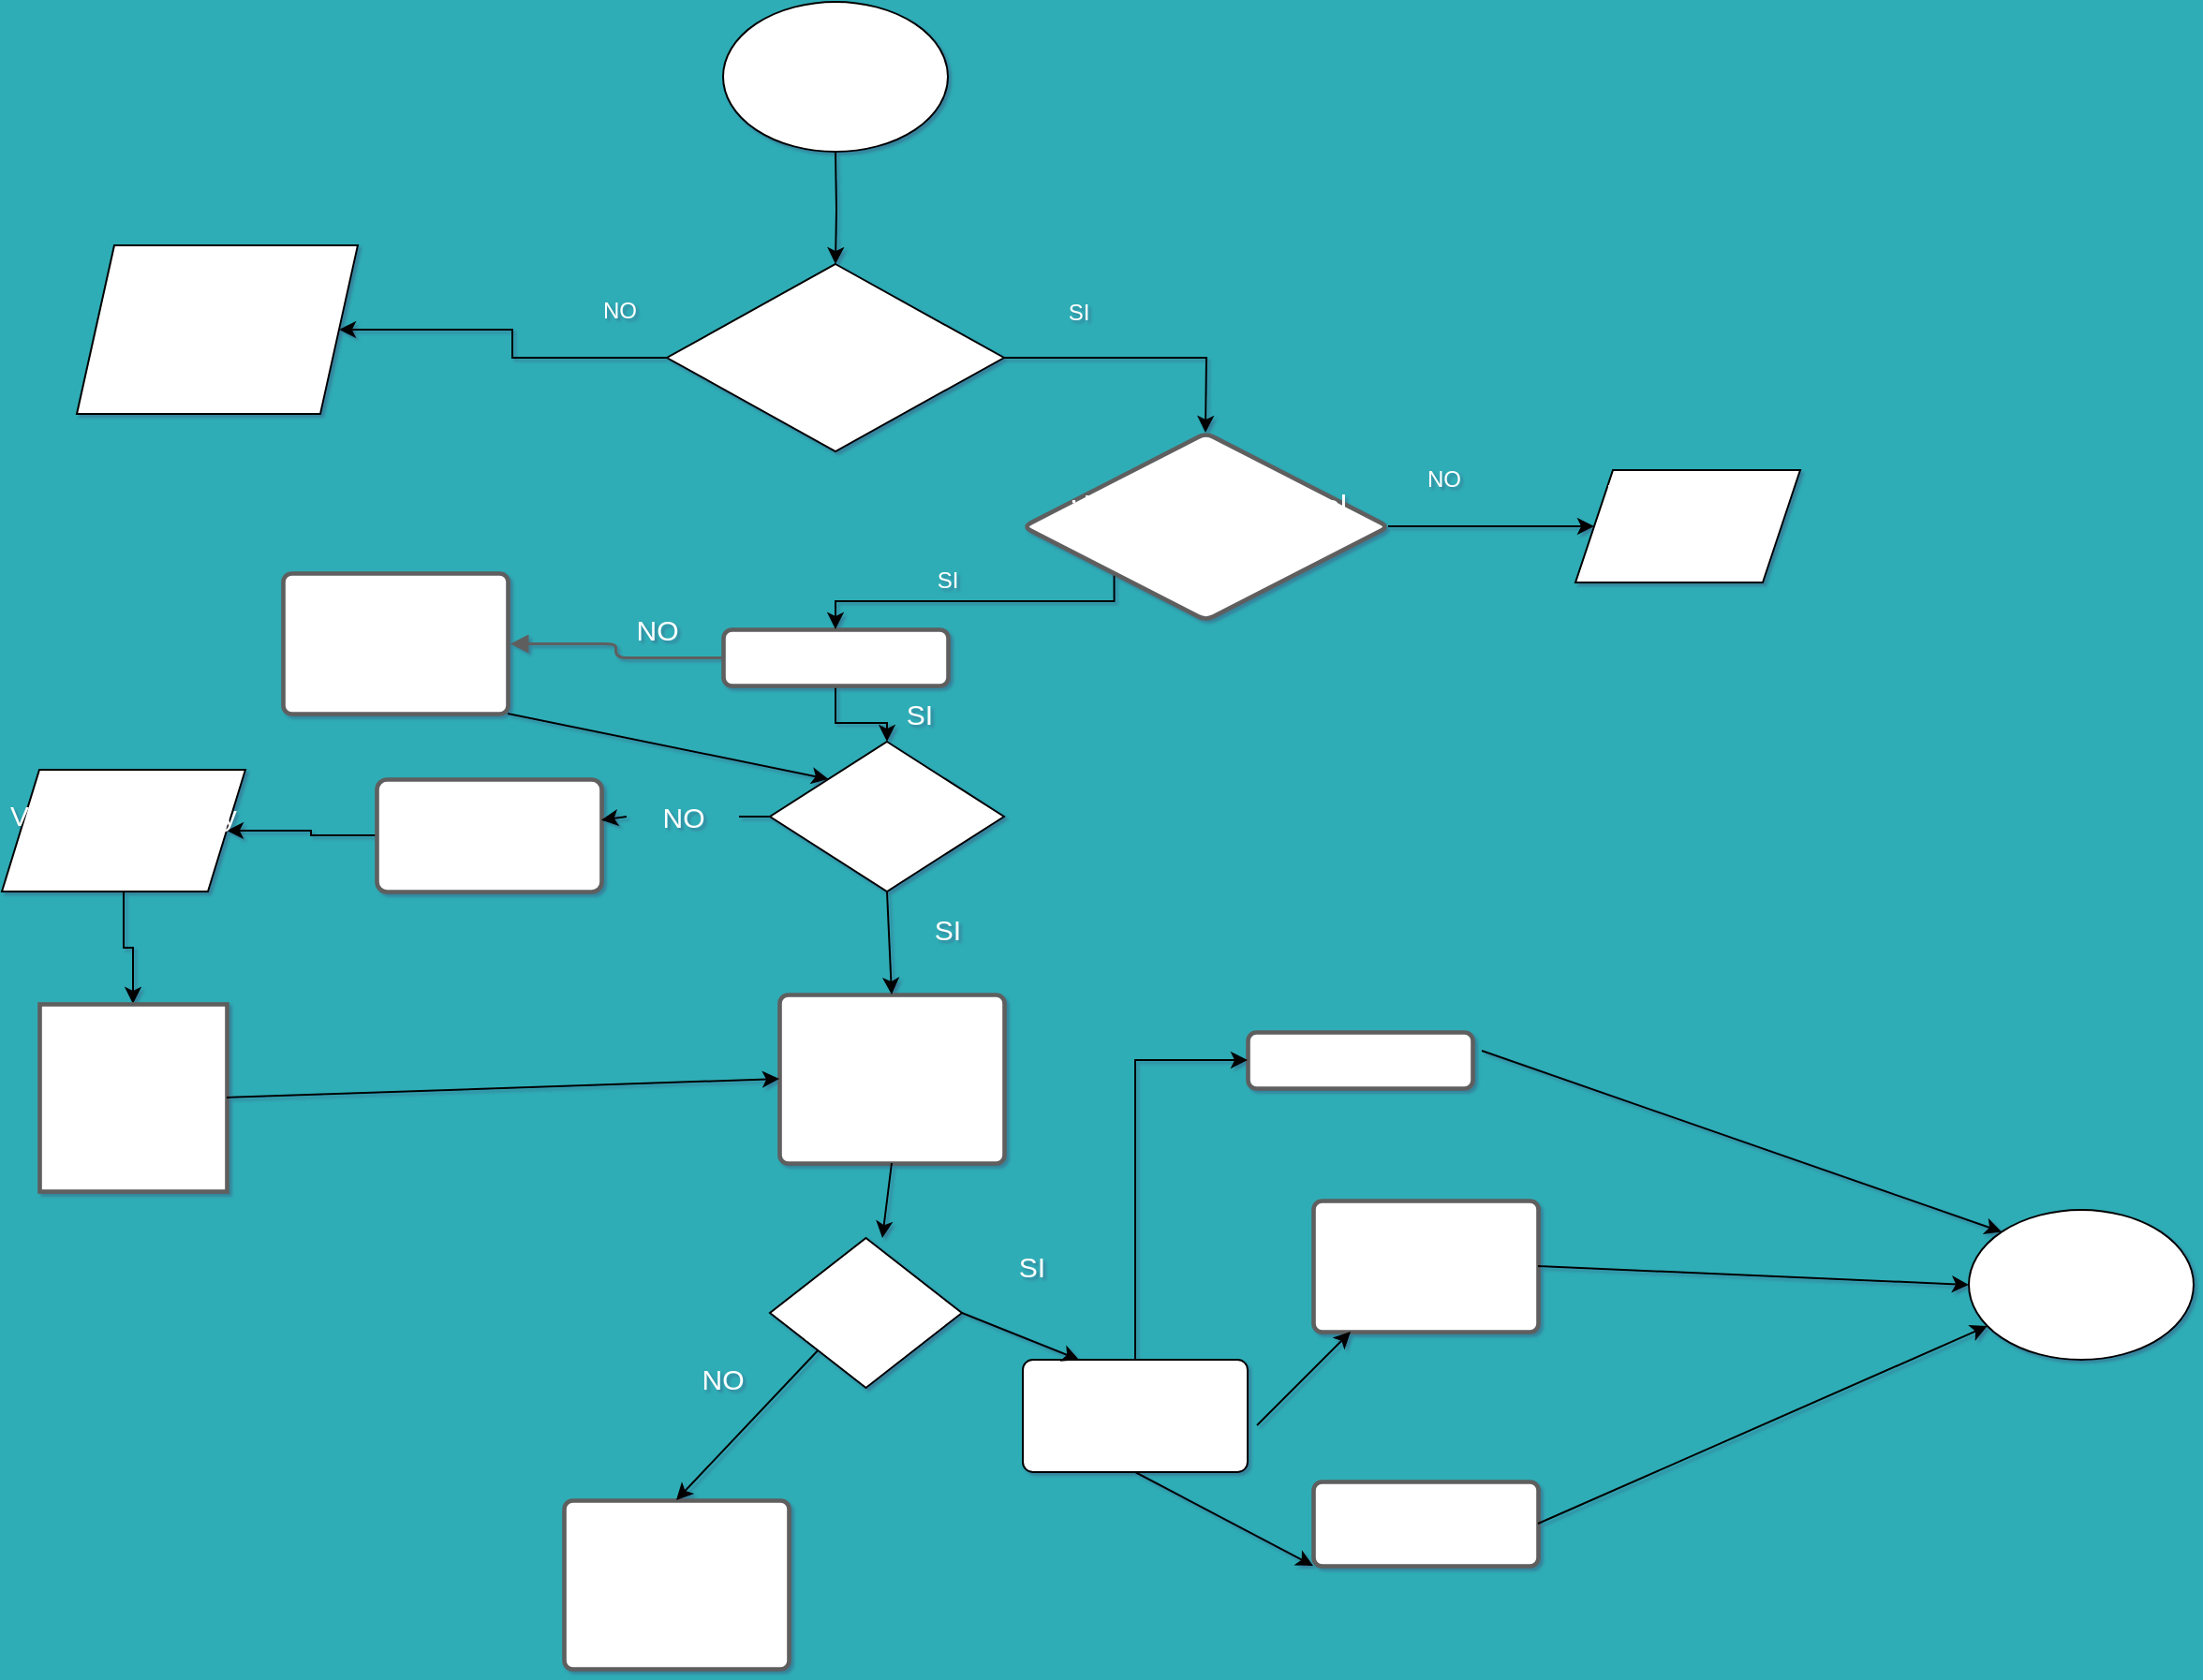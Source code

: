 <mxfile>
    <diagram id="CpZNiwzoSfX_rWeDw6iG" name="Página-1">
        <mxGraphModel dx="2088" dy="1536" grid="0" gridSize="10" guides="1" tooltips="1" connect="1" arrows="1" fold="1" page="0" pageScale="1" pageWidth="827" pageHeight="1169" background="#2fadb6" math="0" shadow="1">
            <root>
                <mxCell id="0"/>
                <mxCell id="1" parent="0"/>
                <mxCell id="2" value="" style="edgeStyle=orthogonalEdgeStyle;rounded=0;orthogonalLoop=1;jettySize=auto;html=1;fontColor=#FFFFFF;" parent="1" target="17" edge="1">
                    <mxGeometry relative="1" as="geometry">
                        <mxPoint x="465" y="30" as="sourcePoint"/>
                    </mxGeometry>
                </mxCell>
                <mxCell id="3" value="" style="edgeStyle=orthogonalEdgeStyle;rounded=0;orthogonalLoop=1;jettySize=auto;html=1;fontSize=15;fontColor=#FFFFFF;" parent="1" source="4" target="18" edge="1">
                    <mxGeometry relative="1" as="geometry"/>
                </mxCell>
                <mxCell id="4" value="&lt;font style=&quot;font-size: 15px;&quot;&gt;¿Es absoluta?&lt;/font&gt;" style="html=1;overflow=block;blockSpacing=1;whiteSpace=wrap;fontSize=16.7;fontColor=#FFFFFF;align=center;spacing=9;strokeColor=#5e5e5e;strokeOpacity=100;rounded=1;absoluteArcSize=1;arcSize=9;strokeWidth=2.3;lucidId=QAVwTuL_2CKN;" parent="1" vertex="1">
                    <mxGeometry x="405" y="285" width="120" height="30" as="geometry"/>
                </mxCell>
                <mxCell id="5" value="" style="html=1;jettySize=18;whiteSpace=wrap;overflow=block;blockSpacing=1;fontSize=13;strokeColor=#5E5E5E;strokeWidth=1.5;rounded=1;arcSize=12;edgeStyle=orthogonalEdgeStyle;startArrow=none;endArrow=block;endFill=1;exitX=-0.009;exitY=0.5;exitPerimeter=0;entryX=1.009;entryY=0.5;entryPerimeter=0;lucidId=tCVw2TLulJtK;fontColor=#FFFFFF;" parent="1" source="4" target="6" edge="1">
                    <mxGeometry width="100" height="100" relative="1" as="geometry">
                        <Array as="points"/>
                    </mxGeometry>
                </mxCell>
                <mxCell id="6" value="Debe convertirse en absoluto." style="html=1;overflow=block;blockSpacing=1;whiteSpace=wrap;fontSize=16.7;fontColor=#FFFFFF;align=center;spacing=9;strokeColor=#5e5e5e;strokeOpacity=100;rounded=1;absoluteArcSize=1;arcSize=9;strokeWidth=2.3;lucidId=uCVw2UkculYf;" parent="1" vertex="1">
                    <mxGeometry x="170" y="255" width="120" height="75" as="geometry"/>
                </mxCell>
                <mxCell id="7" value="Leer,extraer y filtrar los links dentro del md" style="html=1;overflow=block;blockSpacing=1;whiteSpace=wrap;fontSize=16.7;fontColor=#FFFFFF;align=center;spacing=9;strokeColor=#5e5e5e;strokeOpacity=100;rounded=1;absoluteArcSize=1;arcSize=9;strokeWidth=2.3;lucidId=XSVwmcdzPD4x;" parent="1" vertex="1">
                    <mxGeometry x="435" y="480" width="120" height="90" as="geometry"/>
                </mxCell>
                <mxCell id="8" value="&lt;div style=&quot;display: flex; justify-content: center; text-align: center; align-items: baseline; font-size: 0; line-height: 1.25;margin-top: -2px;&quot;&gt;&lt;span&gt;&lt;span style=&quot;font-size: 16.7px;&quot;&gt;&lt;font color=&quot;#ffffff&quot;&gt;mostrar:&lt;/font&gt;&lt;/span&gt;&lt;/span&gt;&lt;span&gt;&lt;span style=&quot;font-size: 16.7px;&quot;&gt;&lt;font color=&quot;#ffffff&quot;&gt;&lt;br&gt;&lt;/font&gt;&lt;/span&gt;&lt;/span&gt;&lt;span&gt;&lt;span style=&quot;font-size: 16.7px;&quot;&gt;&lt;font color=&quot;#ffffff&quot;&gt;href.&lt;br&gt;&lt;/font&gt;&lt;/span&gt;&lt;/span&gt;&lt;/div&gt;&lt;div style=&quot;display: flex; justify-content: center; text-align: center; align-items: baseline; font-size: 0; line-height: 1.25;margin-top: -2px;&quot;&gt;&lt;span&gt;&lt;span style=&quot;font-size: 16.7px;&quot;&gt;&lt;font color=&quot;#ffffff&quot;&gt;text.&lt;br&gt;&lt;/font&gt;&lt;/span&gt;&lt;/span&gt;&lt;/div&gt;&lt;div style=&quot;display: flex; justify-content: center; text-align: center; align-items: baseline; font-size: 0; line-height: 1.25;margin-top: -2px;&quot;&gt;&lt;span&gt;&lt;span style=&quot;font-size: 16.7px;&quot;&gt;&lt;font color=&quot;#ffffff&quot;&gt;file&lt;/font&gt;&lt;br&gt;&lt;/span&gt;&lt;/span&gt;&lt;/div&gt;&lt;div style=&quot;display: flex; justify-content: center; text-align: center; align-items: baseline; font-size: 0; line-height: 1.25;margin-top: -2px;&quot;&gt;&lt;span&gt;&lt;/span&gt;&lt;/div&gt;" style="html=1;overflow=block;blockSpacing=1;whiteSpace=wrap;fontSize=13;spacing=3.8;strokeColor=#5e5e5e;strokeOpacity=100;rounded=1;absoluteArcSize=1;arcSize=9;strokeWidth=2.3;lucidId=UYVwmEeU0mq1;" parent="1" vertex="1">
                    <mxGeometry x="320" y="750" width="120" height="90" as="geometry"/>
                </mxCell>
                <mxCell id="9" value="--validate" style="html=1;overflow=block;blockSpacing=1;whiteSpace=wrap;fontSize=16.7;fontColor=#FFFFFF;align=center;spacing=3.8;strokeColor=#5e5e5e;strokeOpacity=100;rounded=1;absoluteArcSize=1;arcSize=9;strokeWidth=2.3;lucidId=51VwcDXR8I9M;" parent="1" vertex="1">
                    <mxGeometry x="685" y="500" width="120" height="30" as="geometry"/>
                </mxCell>
                <mxCell id="10" value="--stats" style="html=1;overflow=block;blockSpacing=1;whiteSpace=wrap;fontSize=16.7;fontColor=#FFFFFF;align=center;spacing=9;strokeColor=#5e5e5e;strokeOpacity=100;rounded=1;absoluteArcSize=1;arcSize=9;strokeWidth=2.3;lucidId=c2VwHnbgLJNR;" parent="1" vertex="1">
                    <mxGeometry x="720" y="740" width="120" height="45" as="geometry"/>
                </mxCell>
                <mxCell id="11" value="--validate/--stats" style="html=1;overflow=block;blockSpacing=1;whiteSpace=wrap;fontSize=16.7;fontColor=#FFFFFF;align=center;spacing=9;strokeColor=#5e5e5e;strokeOpacity=100;rounded=1;absoluteArcSize=1;arcSize=9;strokeWidth=2.3;lucidId=i3Vwpi19mpar;" parent="1" vertex="1">
                    <mxGeometry x="720" y="590" width="120" height="70" as="geometry"/>
                </mxCell>
                <mxCell id="12" value="" style="edgeStyle=orthogonalEdgeStyle;rounded=0;orthogonalLoop=1;jettySize=auto;html=1;entryX=1;entryY=0.5;entryDx=0;entryDy=0;fontColor=#FFFFFF;" parent="1" source="13" target="43" edge="1">
                    <mxGeometry relative="1" as="geometry">
                        <mxPoint x="150" y="395" as="targetPoint"/>
                    </mxGeometry>
                </mxCell>
                <mxCell id="13" value="Es un directorio" style="whiteSpace=wrap;html=1;fontSize=16.7;strokeColor=#5e5e5e;fontColor=#FFFFFF;spacing=9;rounded=1;arcSize=9;strokeWidth=2.3;" parent="1" vertex="1">
                    <mxGeometry x="220" y="365" width="120" height="60" as="geometry"/>
                </mxCell>
                <mxCell id="14" value="" style="edgeStyle=orthogonalEdgeStyle;rounded=0;orthogonalLoop=1;jettySize=auto;html=1;fontSize=15;exitX=0.5;exitY=1;exitDx=0;exitDy=0;fontColor=#FFFFFF;" parent="1" source="43" target="15" edge="1">
                    <mxGeometry relative="1" as="geometry">
                        <mxPoint x="90" y="437.5" as="sourcePoint"/>
                    </mxGeometry>
                </mxCell>
                <mxCell id="15" value="Extraer archivos md" style="whiteSpace=wrap;html=1;fontSize=16.7;strokeColor=#5e5e5e;fontColor=#FFFFFF;spacing=9;rounded=1;arcSize=0;strokeWidth=2.3;" parent="1" vertex="1">
                    <mxGeometry x="40" y="485" width="100" height="100" as="geometry"/>
                </mxCell>
                <mxCell id="16" value="" style="edgeStyle=orthogonalEdgeStyle;rounded=0;orthogonalLoop=1;jettySize=auto;html=1;fontColor=#FFFFFF;" parent="1" source="17" target="41" edge="1">
                    <mxGeometry relative="1" as="geometry">
                        <mxPoint x="257.5" y="140" as="targetPoint"/>
                    </mxGeometry>
                </mxCell>
                <mxCell id="17" value="¿La usuaria me paso&lt;br&gt;una ruta?" style="rhombus;whiteSpace=wrap;html=1;fontColor=#FFFFFF;" parent="1" vertex="1">
                    <mxGeometry x="375" y="90" width="180" height="100" as="geometry"/>
                </mxCell>
                <mxCell id="18" value="¿Es un archivo md?" style="rhombus;whiteSpace=wrap;html=1;fontColor=#FFFFFF;" parent="1" vertex="1">
                    <mxGeometry x="430" y="345" width="125" height="80" as="geometry"/>
                </mxCell>
                <mxCell id="19" style="edgeStyle=orthogonalEdgeStyle;rounded=0;orthogonalLoop=1;jettySize=auto;html=1;exitX=0;exitY=1;exitDx=0;exitDy=0;fontColor=#FFFFFF;" parent="1" source="21" target="4" edge="1">
                    <mxGeometry relative="1" as="geometry">
                        <Array as="points">
                            <mxPoint x="614" y="270"/>
                            <mxPoint x="465" y="270"/>
                        </Array>
                    </mxGeometry>
                </mxCell>
                <mxCell id="20" value="" style="edgeStyle=orthogonalEdgeStyle;rounded=0;orthogonalLoop=1;jettySize=auto;html=1;fontSize=12;fontColor=#FFFFFF;" parent="1" source="21" target="42" edge="1">
                    <mxGeometry relative="1" as="geometry">
                        <mxPoint x="827" y="230" as="targetPoint"/>
                    </mxGeometry>
                </mxCell>
                <mxCell id="21" value="¿La ruta existe en el computador?" style="rhombus;whiteSpace=wrap;html=1;fontSize=16.7;strokeColor=#5e5e5e;fontColor=#FFFFFF;spacing=9;rounded=1;arcSize=9;strokeWidth=2.3;" parent="1" vertex="1">
                    <mxGeometry x="565" y="180" width="195" height="100" as="geometry"/>
                </mxCell>
                <mxCell id="22" value="" style="endArrow=classic;html=1;rounded=0;exitX=1;exitY=0.5;exitDx=0;exitDy=0;entryX=0.5;entryY=0;entryDx=0;entryDy=0;fontColor=#FFFFFF;" parent="1" source="17" target="21" edge="1">
                    <mxGeometry width="50" height="50" relative="1" as="geometry">
                        <mxPoint x="650" y="110" as="sourcePoint"/>
                        <mxPoint x="700" y="60" as="targetPoint"/>
                        <Array as="points">
                            <mxPoint x="663" y="140"/>
                        </Array>
                    </mxGeometry>
                </mxCell>
                <mxCell id="23" value="NO" style="text;html=1;strokeColor=none;fillColor=none;align=center;verticalAlign=middle;whiteSpace=wrap;rounded=0;fontColor=#FFFFFF;" parent="1" vertex="1">
                    <mxGeometry x="320" y="100" width="60" height="30" as="geometry"/>
                </mxCell>
                <mxCell id="24" value="SI" style="text;html=1;strokeColor=none;fillColor=none;align=center;verticalAlign=middle;whiteSpace=wrap;rounded=0;fontColor=#FFFFFF;" parent="1" vertex="1">
                    <mxGeometry x="565" y="101" width="60" height="30" as="geometry"/>
                </mxCell>
                <mxCell id="25" value="&lt;font style=&quot;font-size: 12px;&quot;&gt;SI&lt;/font&gt;" style="text;html=1;strokeColor=none;fillColor=none;align=center;verticalAlign=middle;whiteSpace=wrap;rounded=0;fontSize=20;fontColor=#FFFFFF;" parent="1" vertex="1">
                    <mxGeometry x="495" y="240" width="60" height="30" as="geometry"/>
                </mxCell>
                <mxCell id="26" value="NO" style="text;html=1;strokeColor=none;fillColor=none;align=center;verticalAlign=middle;whiteSpace=wrap;rounded=0;fontSize=12;fontColor=#FFFFFF;" parent="1" vertex="1">
                    <mxGeometry x="760" y="190" width="60" height="30" as="geometry"/>
                </mxCell>
                <mxCell id="27" value="SI" style="text;html=1;strokeColor=none;fillColor=none;align=center;verticalAlign=middle;whiteSpace=wrap;rounded=0;fontSize=15;fontColor=#FFFFFF;" parent="1" vertex="1">
                    <mxGeometry x="495" y="430" width="60" height="30" as="geometry"/>
                </mxCell>
                <mxCell id="28" value="" style="endArrow=classic;html=1;rounded=0;fontSize=15;exitX=0.5;exitY=1;exitDx=0;exitDy=0;fontColor=#FFFFFF;" parent="1" source="7" edge="1">
                    <mxGeometry width="50" height="50" relative="1" as="geometry">
                        <mxPoint x="424" y="620" as="sourcePoint"/>
                        <mxPoint x="490" y="610" as="targetPoint"/>
                    </mxGeometry>
                </mxCell>
                <mxCell id="29" value="" style="endArrow=classic;html=1;rounded=0;fontSize=15;exitX=0;exitY=0.5;exitDx=0;exitDy=0;startArrow=none;fontColor=#FFFFFF;" parent="1" source="45" target="13" edge="1">
                    <mxGeometry width="50" height="50" relative="1" as="geometry">
                        <mxPoint x="345" y="435" as="sourcePoint"/>
                        <mxPoint x="395" y="385" as="targetPoint"/>
                    </mxGeometry>
                </mxCell>
                <mxCell id="30" value="" style="endArrow=classic;html=1;rounded=0;fontSize=15;exitX=1;exitY=1;exitDx=0;exitDy=0;entryX=0;entryY=0;entryDx=0;entryDy=0;fontColor=#FFFFFF;" parent="1" source="6" target="18" edge="1">
                    <mxGeometry width="50" height="50" relative="1" as="geometry">
                        <mxPoint x="320" y="500" as="sourcePoint"/>
                        <mxPoint x="370" y="450" as="targetPoint"/>
                    </mxGeometry>
                </mxCell>
                <mxCell id="31" value="NO" style="text;html=1;strokeColor=none;fillColor=none;align=center;verticalAlign=middle;whiteSpace=wrap;rounded=0;fontSize=15;fontColor=#FFFFFF;" parent="1" vertex="1">
                    <mxGeometry x="340" y="270" width="60" height="30" as="geometry"/>
                </mxCell>
                <mxCell id="32" value="SI" style="text;html=1;strokeColor=none;fillColor=none;align=center;verticalAlign=middle;whiteSpace=wrap;rounded=0;fontSize=15;fontColor=#FFFFFF;" parent="1" vertex="1">
                    <mxGeometry x="480" y="315" width="60" height="30" as="geometry"/>
                </mxCell>
                <mxCell id="33" value="" style="endArrow=classic;html=1;rounded=0;fontSize=15;entryX=0.5;entryY=0;entryDx=0;entryDy=0;exitX=0.5;exitY=1;exitDx=0;exitDy=0;fontColor=#FFFFFF;" parent="1" source="18" target="7" edge="1">
                    <mxGeometry width="50" height="50" relative="1" as="geometry">
                        <mxPoint x="330" y="450" as="sourcePoint"/>
                        <mxPoint x="380" y="400" as="targetPoint"/>
                    </mxGeometry>
                </mxCell>
                <mxCell id="34" value="Leer opciones" style="rounded=1;whiteSpace=wrap;html=1;fontSize=15;arcSize=9;fontColor=#FFFFFF;" parent="1" vertex="1">
                    <mxGeometry x="565" y="675" width="120" height="60" as="geometry"/>
                </mxCell>
                <mxCell id="35" value="" style="endArrow=classic;html=1;rounded=0;fontSize=15;exitX=0.5;exitY=0;exitDx=0;exitDy=0;fontColor=#FFFFFF;" parent="1" source="34" target="9" edge="1">
                    <mxGeometry width="50" height="50" relative="1" as="geometry">
                        <mxPoint x="390" y="340" as="sourcePoint"/>
                        <mxPoint x="420" y="290" as="targetPoint"/>
                        <Array as="points">
                            <mxPoint x="625" y="515"/>
                        </Array>
                    </mxGeometry>
                </mxCell>
                <mxCell id="36" value="" style="endArrow=classic;html=1;rounded=0;fontSize=15;entryX=0;entryY=1;entryDx=0;entryDy=0;exitX=0.5;exitY=1;exitDx=0;exitDy=0;fontColor=#FFFFFF;" parent="1" source="34" target="10" edge="1">
                    <mxGeometry width="50" height="50" relative="1" as="geometry">
                        <mxPoint x="660" y="810" as="sourcePoint"/>
                        <mxPoint x="710" y="760" as="targetPoint"/>
                    </mxGeometry>
                </mxCell>
                <mxCell id="37" value="" style="endArrow=classic;html=1;rounded=0;fontSize=15;exitX=1;exitY=0.5;exitDx=0;exitDy=0;entryX=0;entryY=0.5;entryDx=0;entryDy=0;fontColor=#FFFFFF;" parent="1" source="11" target="40" edge="1">
                    <mxGeometry width="50" height="50" relative="1" as="geometry">
                        <mxPoint x="980" y="630" as="sourcePoint"/>
                        <mxPoint x="1060" y="635" as="targetPoint"/>
                    </mxGeometry>
                </mxCell>
                <mxCell id="38" value="" style="endArrow=classic;html=1;rounded=0;fontSize=15;exitX=1;exitY=0.5;exitDx=0;exitDy=0;entryX=0;entryY=0.5;entryDx=0;entryDy=0;fontColor=#FFFFFF;" parent="1" source="15" target="7" edge="1">
                    <mxGeometry width="50" height="50" relative="1" as="geometry">
                        <mxPoint x="140" y="520" as="sourcePoint"/>
                        <mxPoint x="190" y="470" as="targetPoint"/>
                    </mxGeometry>
                </mxCell>
                <mxCell id="39" value="Inicio" style="ellipse;whiteSpace=wrap;html=1;fontSize=15;fontColor=#FFFFFF;" parent="1" vertex="1">
                    <mxGeometry x="405" y="-50" width="120" height="80" as="geometry"/>
                </mxCell>
                <mxCell id="40" value="Fin" style="ellipse;whiteSpace=wrap;html=1;fontSize=15;fontColor=#FFFFFF;" parent="1" vertex="1">
                    <mxGeometry x="1070" y="595" width="120" height="80" as="geometry"/>
                </mxCell>
                <mxCell id="41" value="Error: Inserta &lt;br&gt;una ruta por favor" style="shape=parallelogram;perimeter=parallelogramPerimeter;whiteSpace=wrap;html=1;fixedSize=1;fontSize=15;fontColor=#FFFFFF;" parent="1" vertex="1">
                    <mxGeometry x="60" y="80" width="150" height="90" as="geometry"/>
                </mxCell>
                <mxCell id="42" value="Error: Inserta&lt;br style=&quot;border-color: var(--border-color);&quot;&gt;una ruta por favor" style="shape=parallelogram;perimeter=parallelogramPerimeter;whiteSpace=wrap;html=1;fixedSize=1;fontSize=15;fontColor=#FFFFFF;" parent="1" vertex="1">
                    <mxGeometry x="860" y="200" width="120" height="60" as="geometry"/>
                </mxCell>
                <mxCell id="43" value="Verificamos si hay mas archivos" style="shape=parallelogram;perimeter=parallelogramPerimeter;whiteSpace=wrap;html=1;fixedSize=1;fontSize=15;fontColor=#FFFFFF;" parent="1" vertex="1">
                    <mxGeometry x="20" y="360" width="130" height="65" as="geometry"/>
                </mxCell>
                <mxCell id="44" value="" style="endArrow=none;html=1;rounded=0;fontSize=15;exitX=0;exitY=0.5;exitDx=0;exitDy=0;fontColor=#FFFFFF;" parent="1" source="18" target="45" edge="1">
                    <mxGeometry width="50" height="50" relative="1" as="geometry">
                        <mxPoint x="430" y="385" as="sourcePoint"/>
                        <mxPoint x="340" y="391" as="targetPoint"/>
                    </mxGeometry>
                </mxCell>
                <mxCell id="45" value="NO" style="text;html=1;strokeColor=none;fillColor=none;align=center;verticalAlign=middle;whiteSpace=wrap;rounded=0;fontSize=15;fontColor=#FFFFFF;" parent="1" vertex="1">
                    <mxGeometry x="353.5" y="370" width="60" height="30" as="geometry"/>
                </mxCell>
                <mxCell id="46" value="¿Hay opciones?" style="rhombus;whiteSpace=wrap;html=1;fontSize=15;fontColor=#FFFFFF;" parent="1" vertex="1">
                    <mxGeometry x="430" y="610" width="102.5" height="80" as="geometry"/>
                </mxCell>
                <mxCell id="47" value="" style="endArrow=classic;html=1;rounded=0;fontSize=15;exitX=1;exitY=0.5;exitDx=0;exitDy=0;entryX=0.25;entryY=0;entryDx=0;entryDy=0;fontColor=#FFFFFF;" parent="1" source="46" target="34" edge="1">
                    <mxGeometry width="50" height="50" relative="1" as="geometry">
                        <mxPoint x="540" y="660" as="sourcePoint"/>
                        <mxPoint x="590" y="610" as="targetPoint"/>
                    </mxGeometry>
                </mxCell>
                <mxCell id="48" value="" style="endArrow=classic;html=1;rounded=0;fontSize=15;entryX=0.5;entryY=0;entryDx=0;entryDy=0;exitX=0;exitY=1;exitDx=0;exitDy=0;fontColor=#FFFFFF;" parent="1" source="46" target="8" edge="1">
                    <mxGeometry width="50" height="50" relative="1" as="geometry">
                        <mxPoint x="370" y="730" as="sourcePoint"/>
                        <mxPoint x="420" y="680" as="targetPoint"/>
                    </mxGeometry>
                </mxCell>
                <mxCell id="49" value="SI" style="text;html=1;strokeColor=none;fillColor=none;align=center;verticalAlign=middle;whiteSpace=wrap;rounded=0;fontSize=15;fontColor=#FFFFFF;" parent="1" vertex="1">
                    <mxGeometry x="540" y="610" width="60" height="30" as="geometry"/>
                </mxCell>
                <mxCell id="50" value="NO" style="text;html=1;strokeColor=none;fillColor=none;align=center;verticalAlign=middle;whiteSpace=wrap;rounded=0;fontSize=15;fontColor=#FFFFFF;" parent="1" vertex="1">
                    <mxGeometry x="375" y="670" width="60" height="30" as="geometry"/>
                </mxCell>
                <mxCell id="51" value="" style="endArrow=classic;html=1;rounded=0;fontSize=15;fontColor=#FFFFFF;" parent="1" edge="1">
                    <mxGeometry width="50" height="50" relative="1" as="geometry">
                        <mxPoint x="690" y="710" as="sourcePoint"/>
                        <mxPoint x="740" y="660" as="targetPoint"/>
                    </mxGeometry>
                </mxCell>
                <mxCell id="52" value="" style="endArrow=classic;html=1;rounded=0;fontSize=15;entryX=0;entryY=0;entryDx=0;entryDy=0;fontColor=#FFFFFF;" parent="1" target="40" edge="1">
                    <mxGeometry width="50" height="50" relative="1" as="geometry">
                        <mxPoint x="810" y="510" as="sourcePoint"/>
                        <mxPoint x="940" y="490" as="targetPoint"/>
                    </mxGeometry>
                </mxCell>
                <mxCell id="53" value="" style="endArrow=classic;html=1;rounded=0;fontSize=15;exitX=1;exitY=0.5;exitDx=0;exitDy=0;fontColor=#FFFFFF;" parent="1" source="10" target="40" edge="1">
                    <mxGeometry width="50" height="50" relative="1" as="geometry">
                        <mxPoint x="890" y="770" as="sourcePoint"/>
                        <mxPoint x="940" y="720" as="targetPoint"/>
                    </mxGeometry>
                </mxCell>
            </root>
        </mxGraphModel>
    </diagram>
</mxfile>